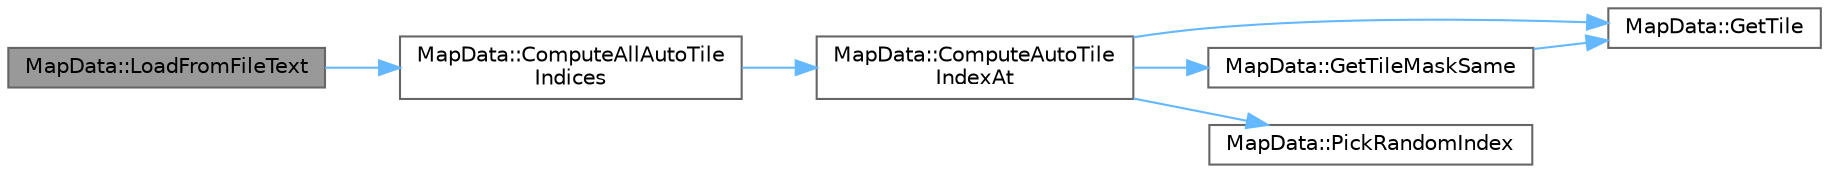 digraph "MapData::LoadFromFileText"
{
 // LATEX_PDF_SIZE
  bgcolor="transparent";
  edge [fontname=Helvetica,fontsize=10,labelfontname=Helvetica,labelfontsize=10];
  node [fontname=Helvetica,fontsize=10,shape=box,height=0.2,width=0.4];
  rankdir="LR";
  Node1 [id="Node000001",label="MapData::LoadFromFileText",height=0.2,width=0.4,color="gray40", fillcolor="grey60", style="filled", fontcolor="black",tooltip=" "];
  Node1 -> Node2 [id="edge1_Node000001_Node000002",color="steelblue1",style="solid",tooltip=" "];
  Node2 [id="Node000002",label="MapData::ComputeAllAutoTile\lIndices",height=0.2,width=0.4,color="grey40", fillcolor="white", style="filled",URL="$class_map_data.html#a58df51709c924a3d3d3320957b882b70",tooltip=" "];
  Node2 -> Node3 [id="edge2_Node000002_Node000003",color="steelblue1",style="solid",tooltip=" "];
  Node3 [id="Node000003",label="MapData::ComputeAutoTile\lIndexAt",height=0.2,width=0.4,color="grey40", fillcolor="white", style="filled",URL="$class_map_data.html#ae66d849f602e3de1422903440d918e4f",tooltip=" "];
  Node3 -> Node4 [id="edge3_Node000003_Node000004",color="steelblue1",style="solid",tooltip=" "];
  Node4 [id="Node000004",label="MapData::GetTile",height=0.2,width=0.4,color="grey40", fillcolor="white", style="filled",URL="$class_map_data.html#a49e036e8c70be5b1b9c06041762407c5",tooltip=" "];
  Node3 -> Node5 [id="edge4_Node000003_Node000005",color="steelblue1",style="solid",tooltip=" "];
  Node5 [id="Node000005",label="MapData::GetTileMaskSame",height=0.2,width=0.4,color="grey40", fillcolor="white", style="filled",URL="$class_map_data.html#a6542a128579082549b2de4f2acceb8d3",tooltip=" "];
  Node5 -> Node4 [id="edge5_Node000005_Node000004",color="steelblue1",style="solid",tooltip=" "];
  Node3 -> Node6 [id="edge6_Node000003_Node000006",color="steelblue1",style="solid",tooltip=" "];
  Node6 [id="Node000006",label="MapData::PickRandomIndex",height=0.2,width=0.4,color="grey40", fillcolor="white", style="filled",URL="$class_map_data.html#a05a5fbe4287f808c3fff7bbdcd88d3cc",tooltip=" "];
}
